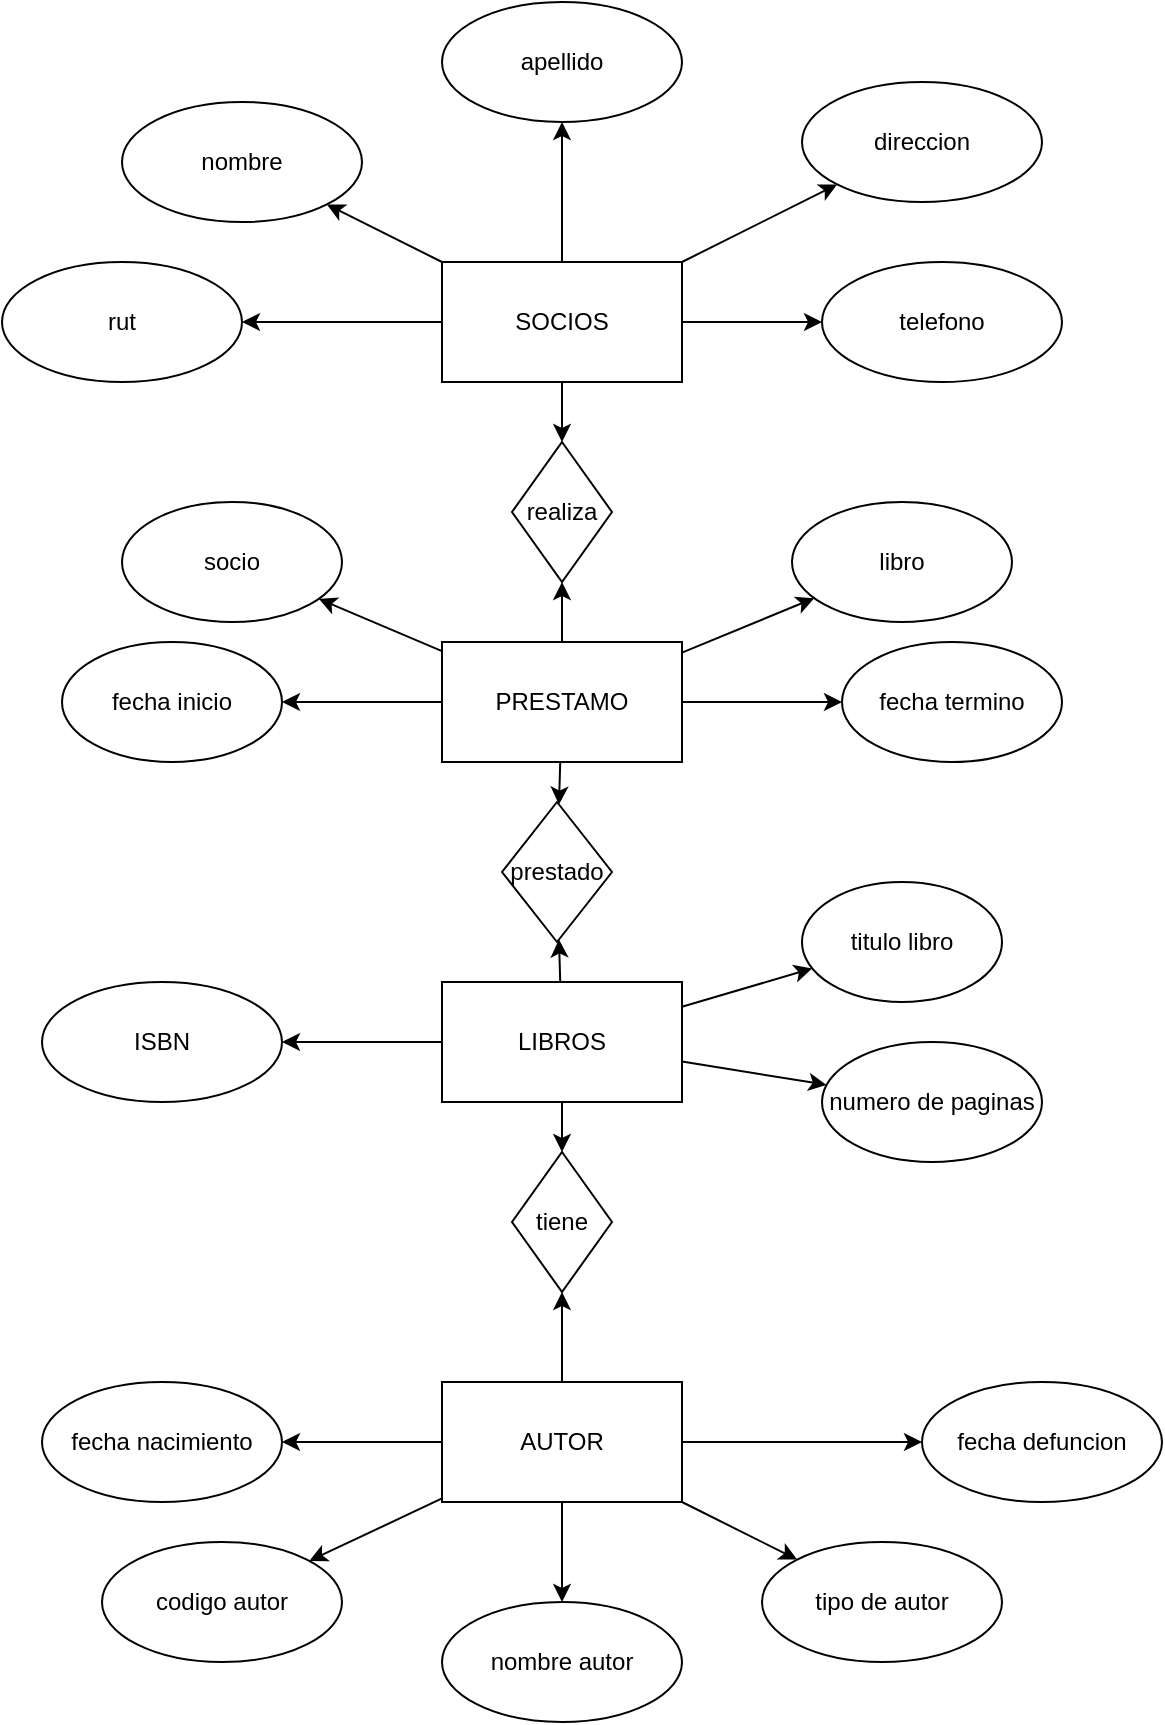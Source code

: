 <mxfile version="17.4.2" type="device" pages="3"><diagram id="T7Xjsu3F7UFDtCi2GEQd" name="modelo conceptual"><mxGraphModel dx="1695" dy="553" grid="1" gridSize="10" guides="1" tooltips="1" connect="1" arrows="1" fold="1" page="1" pageScale="1" pageWidth="827" pageHeight="1169" math="0" shadow="0"><root><mxCell id="0"/><mxCell id="1" parent="0"/><mxCell id="-8BKZUc-sNAOu_fkxCPy-3" value="" style="edgeStyle=none;rounded=0;orthogonalLoop=1;jettySize=auto;html=1;" edge="1" parent="1" source="yTPVe6y5SMdjHCq6zRwz-1" target="-8BKZUc-sNAOu_fkxCPy-2"><mxGeometry relative="1" as="geometry"/></mxCell><mxCell id="-8BKZUc-sNAOu_fkxCPy-5" value="" style="edgeStyle=none;rounded=0;orthogonalLoop=1;jettySize=auto;html=1;" edge="1" parent="1" source="yTPVe6y5SMdjHCq6zRwz-1" target="-8BKZUc-sNAOu_fkxCPy-4"><mxGeometry relative="1" as="geometry"/></mxCell><mxCell id="-8BKZUc-sNAOu_fkxCPy-7" value="" style="edgeStyle=none;rounded=0;orthogonalLoop=1;jettySize=auto;html=1;" edge="1" parent="1" source="yTPVe6y5SMdjHCq6zRwz-1" target="-8BKZUc-sNAOu_fkxCPy-6"><mxGeometry relative="1" as="geometry"/></mxCell><mxCell id="lKzlloCDygArMsBWoCZg-7" value="" style="edgeStyle=none;rounded=0;orthogonalLoop=1;jettySize=auto;html=1;" edge="1" parent="1" source="yTPVe6y5SMdjHCq6zRwz-1" target="lKzlloCDygArMsBWoCZg-4"><mxGeometry relative="1" as="geometry"/></mxCell><mxCell id="lKzlloCDygArMsBWoCZg-10" value="" style="edgeStyle=none;rounded=0;orthogonalLoop=1;jettySize=auto;html=1;" edge="1" parent="1" source="yTPVe6y5SMdjHCq6zRwz-1" target="lKzlloCDygArMsBWoCZg-8"><mxGeometry relative="1" as="geometry"/></mxCell><mxCell id="yTPVe6y5SMdjHCq6zRwz-1" value="LIBROS" style="rounded=0;whiteSpace=wrap;html=1;" vertex="1" parent="1"><mxGeometry x="-520" y="500" width="120" height="60" as="geometry"/></mxCell><mxCell id="-8BKZUc-sNAOu_fkxCPy-9" value="" style="edgeStyle=none;rounded=0;orthogonalLoop=1;jettySize=auto;html=1;" edge="1" parent="1" source="XmvnBhQe1GU-unT-oH5p-1" target="-8BKZUc-sNAOu_fkxCPy-8"><mxGeometry relative="1" as="geometry"/></mxCell><mxCell id="-8BKZUc-sNAOu_fkxCPy-11" value="" style="edgeStyle=none;rounded=0;orthogonalLoop=1;jettySize=auto;html=1;" edge="1" parent="1" source="XmvnBhQe1GU-unT-oH5p-1" target="-8BKZUc-sNAOu_fkxCPy-10"><mxGeometry relative="1" as="geometry"/></mxCell><mxCell id="-8BKZUc-sNAOu_fkxCPy-13" value="" style="edgeStyle=none;rounded=0;orthogonalLoop=1;jettySize=auto;html=1;" edge="1" parent="1" source="XmvnBhQe1GU-unT-oH5p-1" target="-8BKZUc-sNAOu_fkxCPy-12"><mxGeometry relative="1" as="geometry"/></mxCell><mxCell id="-8BKZUc-sNAOu_fkxCPy-17" value="" style="edgeStyle=none;rounded=0;orthogonalLoop=1;jettySize=auto;html=1;" edge="1" parent="1" source="XmvnBhQe1GU-unT-oH5p-1" target="-8BKZUc-sNAOu_fkxCPy-16"><mxGeometry relative="1" as="geometry"/></mxCell><mxCell id="-8BKZUc-sNAOu_fkxCPy-19" value="" style="edgeStyle=none;rounded=0;orthogonalLoop=1;jettySize=auto;html=1;" edge="1" parent="1" source="XmvnBhQe1GU-unT-oH5p-1" target="-8BKZUc-sNAOu_fkxCPy-18"><mxGeometry relative="1" as="geometry"/></mxCell><mxCell id="lKzlloCDygArMsBWoCZg-11" value="" style="edgeStyle=none;rounded=0;orthogonalLoop=1;jettySize=auto;html=1;" edge="1" parent="1" source="XmvnBhQe1GU-unT-oH5p-1" target="lKzlloCDygArMsBWoCZg-8"><mxGeometry relative="1" as="geometry"/></mxCell><mxCell id="XmvnBhQe1GU-unT-oH5p-1" value="AUTOR" style="rounded=0;whiteSpace=wrap;html=1;" vertex="1" parent="1"><mxGeometry x="-520" y="700" width="120" height="60" as="geometry"/></mxCell><mxCell id="YtvNhFjIePUiV1uk3upJ-4" value="" style="edgeStyle=none;rounded=0;orthogonalLoop=1;jettySize=auto;html=1;" edge="1" parent="1" source="XmvnBhQe1GU-unT-oH5p-2" target="YtvNhFjIePUiV1uk3upJ-3"><mxGeometry relative="1" as="geometry"/></mxCell><mxCell id="YtvNhFjIePUiV1uk3upJ-6" value="" style="edgeStyle=none;rounded=0;orthogonalLoop=1;jettySize=auto;html=1;" edge="1" parent="1" source="XmvnBhQe1GU-unT-oH5p-2" target="YtvNhFjIePUiV1uk3upJ-5"><mxGeometry relative="1" as="geometry"/></mxCell><mxCell id="YtvNhFjIePUiV1uk3upJ-8" value="" style="edgeStyle=none;rounded=0;orthogonalLoop=1;jettySize=auto;html=1;" edge="1" parent="1" source="XmvnBhQe1GU-unT-oH5p-2" target="YtvNhFjIePUiV1uk3upJ-7"><mxGeometry relative="1" as="geometry"/></mxCell><mxCell id="YtvNhFjIePUiV1uk3upJ-10" value="" style="edgeStyle=none;rounded=0;orthogonalLoop=1;jettySize=auto;html=1;" edge="1" parent="1" source="XmvnBhQe1GU-unT-oH5p-2" target="YtvNhFjIePUiV1uk3upJ-9"><mxGeometry relative="1" as="geometry"><mxPoint x="-590" y="170" as="targetPoint"/></mxGeometry></mxCell><mxCell id="YtvNhFjIePUiV1uk3upJ-12" value="" style="edgeStyle=none;rounded=0;orthogonalLoop=1;jettySize=auto;html=1;" edge="1" parent="1" source="XmvnBhQe1GU-unT-oH5p-2" target="YtvNhFjIePUiV1uk3upJ-11"><mxGeometry relative="1" as="geometry"/></mxCell><mxCell id="lKzlloCDygArMsBWoCZg-2" value="" style="edgeStyle=none;rounded=0;orthogonalLoop=1;jettySize=auto;html=1;" edge="1" parent="1" source="XmvnBhQe1GU-unT-oH5p-2" target="lKzlloCDygArMsBWoCZg-1"><mxGeometry relative="1" as="geometry"/></mxCell><mxCell id="XmvnBhQe1GU-unT-oH5p-2" value="SOCIOS" style="rounded=0;whiteSpace=wrap;html=1;" vertex="1" parent="1"><mxGeometry x="-520" y="140" width="120" height="60" as="geometry"/></mxCell><mxCell id="YtvNhFjIePUiV1uk3upJ-14" value="" style="edgeStyle=none;rounded=0;orthogonalLoop=1;jettySize=auto;html=1;" edge="1" parent="1" source="XmvnBhQe1GU-unT-oH5p-3" target="YtvNhFjIePUiV1uk3upJ-13"><mxGeometry relative="1" as="geometry"/></mxCell><mxCell id="YtvNhFjIePUiV1uk3upJ-16" value="" style="edgeStyle=none;rounded=0;orthogonalLoop=1;jettySize=auto;html=1;" edge="1" parent="1" source="XmvnBhQe1GU-unT-oH5p-3" target="YtvNhFjIePUiV1uk3upJ-15"><mxGeometry relative="1" as="geometry"/></mxCell><mxCell id="YtvNhFjIePUiV1uk3upJ-18" value="" style="edgeStyle=none;rounded=0;orthogonalLoop=1;jettySize=auto;html=1;" edge="1" parent="1" source="XmvnBhQe1GU-unT-oH5p-3" target="YtvNhFjIePUiV1uk3upJ-17"><mxGeometry relative="1" as="geometry"/></mxCell><mxCell id="YtvNhFjIePUiV1uk3upJ-20" value="" style="edgeStyle=none;rounded=0;orthogonalLoop=1;jettySize=auto;html=1;" edge="1" parent="1" source="XmvnBhQe1GU-unT-oH5p-3" target="YtvNhFjIePUiV1uk3upJ-19"><mxGeometry relative="1" as="geometry"/></mxCell><mxCell id="lKzlloCDygArMsBWoCZg-3" value="" style="edgeStyle=none;rounded=0;orthogonalLoop=1;jettySize=auto;html=1;" edge="1" parent="1" source="XmvnBhQe1GU-unT-oH5p-3" target="lKzlloCDygArMsBWoCZg-1"><mxGeometry relative="1" as="geometry"/></mxCell><mxCell id="lKzlloCDygArMsBWoCZg-5" value="" style="edgeStyle=none;rounded=0;orthogonalLoop=1;jettySize=auto;html=1;" edge="1" parent="1" source="XmvnBhQe1GU-unT-oH5p-3" target="lKzlloCDygArMsBWoCZg-4"><mxGeometry relative="1" as="geometry"/></mxCell><mxCell id="XmvnBhQe1GU-unT-oH5p-3" value="PRESTAMO" style="rounded=0;whiteSpace=wrap;html=1;strokeColor=#000000;" vertex="1" parent="1"><mxGeometry x="-520" y="330" width="120" height="60" as="geometry"/></mxCell><mxCell id="YtvNhFjIePUiV1uk3upJ-3" value="nombre" style="ellipse;whiteSpace=wrap;html=1;rounded=0;" vertex="1" parent="1"><mxGeometry x="-680" y="60" width="120" height="60" as="geometry"/></mxCell><mxCell id="YtvNhFjIePUiV1uk3upJ-5" value="apellido" style="ellipse;whiteSpace=wrap;html=1;rounded=0;" vertex="1" parent="1"><mxGeometry x="-520" y="10" width="120" height="60" as="geometry"/></mxCell><mxCell id="YtvNhFjIePUiV1uk3upJ-7" value="direccion" style="ellipse;whiteSpace=wrap;html=1;rounded=0;" vertex="1" parent="1"><mxGeometry x="-340" y="50" width="120" height="60" as="geometry"/></mxCell><mxCell id="YtvNhFjIePUiV1uk3upJ-9" value="telefono" style="ellipse;whiteSpace=wrap;html=1;rounded=0;" vertex="1" parent="1"><mxGeometry x="-330" y="140" width="120" height="60" as="geometry"/></mxCell><mxCell id="YtvNhFjIePUiV1uk3upJ-11" value="rut" style="ellipse;whiteSpace=wrap;html=1;rounded=0;" vertex="1" parent="1"><mxGeometry x="-740" y="140" width="120" height="60" as="geometry"/></mxCell><mxCell id="YtvNhFjIePUiV1uk3upJ-13" value="fecha inicio" style="ellipse;whiteSpace=wrap;html=1;strokeColor=#000000;rounded=0;" vertex="1" parent="1"><mxGeometry x="-710" y="330" width="110" height="60" as="geometry"/></mxCell><mxCell id="YtvNhFjIePUiV1uk3upJ-15" value="fecha termino" style="ellipse;whiteSpace=wrap;html=1;strokeColor=#000000;rounded=0;" vertex="1" parent="1"><mxGeometry x="-320" y="330" width="110" height="60" as="geometry"/></mxCell><mxCell id="YtvNhFjIePUiV1uk3upJ-17" value="socio" style="ellipse;whiteSpace=wrap;html=1;strokeColor=#000000;rounded=0;" vertex="1" parent="1"><mxGeometry x="-680" y="260" width="110" height="60" as="geometry"/></mxCell><mxCell id="YtvNhFjIePUiV1uk3upJ-19" value="libro" style="ellipse;whiteSpace=wrap;html=1;strokeColor=#000000;rounded=0;" vertex="1" parent="1"><mxGeometry x="-345" y="260" width="110" height="60" as="geometry"/></mxCell><mxCell id="-8BKZUc-sNAOu_fkxCPy-2" value="ISBN" style="ellipse;whiteSpace=wrap;html=1;rounded=0;" vertex="1" parent="1"><mxGeometry x="-720" y="500" width="120" height="60" as="geometry"/></mxCell><mxCell id="-8BKZUc-sNAOu_fkxCPy-4" value="titulo libro" style="ellipse;whiteSpace=wrap;html=1;rounded=0;" vertex="1" parent="1"><mxGeometry x="-340" y="450" width="100" height="60" as="geometry"/></mxCell><mxCell id="-8BKZUc-sNAOu_fkxCPy-6" value="numero de paginas" style="ellipse;whiteSpace=wrap;html=1;rounded=0;" vertex="1" parent="1"><mxGeometry x="-330" y="530" width="110" height="60" as="geometry"/></mxCell><mxCell id="-8BKZUc-sNAOu_fkxCPy-8" value="nombre autor" style="ellipse;whiteSpace=wrap;html=1;rounded=0;" vertex="1" parent="1"><mxGeometry x="-520" y="810" width="120" height="60" as="geometry"/></mxCell><mxCell id="-8BKZUc-sNAOu_fkxCPy-10" value="tipo de autor" style="ellipse;whiteSpace=wrap;html=1;rounded=0;" vertex="1" parent="1"><mxGeometry x="-360" y="780" width="120" height="60" as="geometry"/></mxCell><mxCell id="-8BKZUc-sNAOu_fkxCPy-12" value="codigo autor" style="ellipse;whiteSpace=wrap;html=1;rounded=0;" vertex="1" parent="1"><mxGeometry x="-690" y="780" width="120" height="60" as="geometry"/></mxCell><mxCell id="-8BKZUc-sNAOu_fkxCPy-16" value="fecha nacimiento" style="ellipse;whiteSpace=wrap;html=1;rounded=0;" vertex="1" parent="1"><mxGeometry x="-720" y="700" width="120" height="60" as="geometry"/></mxCell><mxCell id="-8BKZUc-sNAOu_fkxCPy-18" value="fecha defuncion" style="ellipse;whiteSpace=wrap;html=1;rounded=0;" vertex="1" parent="1"><mxGeometry x="-280" y="700" width="120" height="60" as="geometry"/></mxCell><mxCell id="lKzlloCDygArMsBWoCZg-1" value="realiza" style="rhombus;whiteSpace=wrap;html=1;rounded=0;" vertex="1" parent="1"><mxGeometry x="-485" y="230" width="50" height="70" as="geometry"/></mxCell><mxCell id="lKzlloCDygArMsBWoCZg-4" value="prestado" style="rhombus;whiteSpace=wrap;html=1;rounded=0;" vertex="1" parent="1"><mxGeometry x="-490" y="410" width="55" height="70" as="geometry"/></mxCell><mxCell id="lKzlloCDygArMsBWoCZg-6" style="edgeStyle=none;rounded=0;orthogonalLoop=1;jettySize=auto;html=1;exitX=0.5;exitY=1;exitDx=0;exitDy=0;" edge="1" parent="1" source="lKzlloCDygArMsBWoCZg-4" target="lKzlloCDygArMsBWoCZg-4"><mxGeometry relative="1" as="geometry"/></mxCell><mxCell id="lKzlloCDygArMsBWoCZg-8" value="tiene" style="rhombus;whiteSpace=wrap;html=1;rounded=0;" vertex="1" parent="1"><mxGeometry x="-485" y="585" width="50" height="70" as="geometry"/></mxCell></root></mxGraphModel></diagram><diagram id="9dtwWOnlzZoluHI4RsoI" name="modelo logico"><mxGraphModel dx="868" dy="553" grid="1" gridSize="10" guides="1" tooltips="1" connect="1" arrows="1" fold="1" page="1" pageScale="1" pageWidth="827" pageHeight="1169" math="0" shadow="0"><root><mxCell id="0"/><mxCell id="1" parent="0"/><mxCell id="YXzzHKj6rHUp6HfbpuKc-59" value="SOCIOS" style="swimlane;fontStyle=0;childLayout=stackLayout;horizontal=1;startSize=26;horizontalStack=0;resizeParent=1;resizeParentMax=0;resizeLast=0;collapsible=1;marginBottom=0;align=center;fontSize=14;strokeColor=#000000;" vertex="1" parent="1"><mxGeometry x="40" y="40" width="160" height="164" as="geometry"><mxRectangle x="40" y="40" width="90" height="26" as="alternateBounds"/></mxGeometry></mxCell><mxCell id="YXzzHKj6rHUp6HfbpuKc-60" value="RUT (PK)" style="text;strokeColor=none;fillColor=none;spacingLeft=4;spacingRight=4;overflow=hidden;rotatable=0;points=[[0,0.5],[1,0.5]];portConstraint=eastwest;fontSize=12;" vertex="1" parent="YXzzHKj6rHUp6HfbpuKc-59"><mxGeometry y="26" width="160" height="30" as="geometry"/></mxCell><mxCell id="YXzzHKj6rHUp6HfbpuKc-61" value="NOMBRE" style="text;strokeColor=none;fillColor=none;spacingLeft=4;spacingRight=4;overflow=hidden;rotatable=0;points=[[0,0.5],[1,0.5]];portConstraint=eastwest;fontSize=12;" vertex="1" parent="YXzzHKj6rHUp6HfbpuKc-59"><mxGeometry y="56" width="160" height="30" as="geometry"/></mxCell><mxCell id="YXzzHKj6rHUp6HfbpuKc-62" value="APELLIDO" style="text;strokeColor=none;fillColor=none;spacingLeft=4;spacingRight=4;overflow=hidden;rotatable=0;points=[[0,0.5],[1,0.5]];portConstraint=eastwest;fontSize=12;" vertex="1" parent="YXzzHKj6rHUp6HfbpuKc-59"><mxGeometry y="86" width="160" height="26" as="geometry"/></mxCell><mxCell id="YXzzHKj6rHUp6HfbpuKc-82" value="DIRECCION" style="text;strokeColor=none;fillColor=none;spacingLeft=4;spacingRight=4;overflow=hidden;rotatable=0;points=[[0,0.5],[1,0.5]];portConstraint=eastwest;fontSize=12;" vertex="1" parent="YXzzHKj6rHUp6HfbpuKc-59"><mxGeometry y="112" width="160" height="26" as="geometry"/></mxCell><mxCell id="YXzzHKj6rHUp6HfbpuKc-83" value="TELEFONO" style="text;strokeColor=none;fillColor=none;spacingLeft=4;spacingRight=4;overflow=hidden;rotatable=0;points=[[0,0.5],[1,0.5]];portConstraint=eastwest;fontSize=12;" vertex="1" parent="YXzzHKj6rHUp6HfbpuKc-59"><mxGeometry y="138" width="160" height="26" as="geometry"/></mxCell><mxCell id="YXzzHKj6rHUp6HfbpuKc-63" value="PRESTAMO" style="swimlane;fontStyle=0;childLayout=stackLayout;horizontal=1;startSize=26;horizontalStack=0;resizeParent=1;resizeParentMax=0;resizeLast=0;collapsible=1;marginBottom=0;align=center;fontSize=14;strokeColor=#000000;" vertex="1" parent="1"><mxGeometry x="280" y="40" width="160" height="146" as="geometry"/></mxCell><mxCell id="YXzzHKj6rHUp6HfbpuKc-64" value="ID_SOCIO (FK)" style="text;strokeColor=none;fillColor=none;spacingLeft=4;spacingRight=4;overflow=hidden;rotatable=0;points=[[0,0.5],[1,0.5]];portConstraint=eastwest;fontSize=12;" vertex="1" parent="YXzzHKj6rHUp6HfbpuKc-63"><mxGeometry y="26" width="160" height="30" as="geometry"/></mxCell><mxCell id="YXzzHKj6rHUp6HfbpuKc-65" value="ID_LIBRO(FK)" style="text;strokeColor=none;fillColor=none;spacingLeft=4;spacingRight=4;overflow=hidden;rotatable=0;points=[[0,0.5],[1,0.5]];portConstraint=eastwest;fontSize=12;" vertex="1" parent="YXzzHKj6rHUp6HfbpuKc-63"><mxGeometry y="56" width="160" height="30" as="geometry"/></mxCell><mxCell id="YXzzHKj6rHUp6HfbpuKc-66" value="FECHA INICIO" style="text;strokeColor=none;fillColor=none;spacingLeft=4;spacingRight=4;overflow=hidden;rotatable=0;points=[[0,0.5],[1,0.5]];portConstraint=eastwest;fontSize=12;" vertex="1" parent="YXzzHKj6rHUp6HfbpuKc-63"><mxGeometry y="86" width="160" height="30" as="geometry"/></mxCell><mxCell id="pg4EInoesgvso0zEfzEW-1" value="FECHA  DEVOLUCION" style="text;strokeColor=none;fillColor=none;spacingLeft=4;spacingRight=4;overflow=hidden;rotatable=0;points=[[0,0.5],[1,0.5]];portConstraint=eastwest;fontSize=12;" vertex="1" parent="YXzzHKj6rHUp6HfbpuKc-63"><mxGeometry y="116" width="160" height="30" as="geometry"/></mxCell><mxCell id="YXzzHKj6rHUp6HfbpuKc-67" value="LIBROS" style="swimlane;fontStyle=0;childLayout=stackLayout;horizontal=1;startSize=26;horizontalStack=0;resizeParent=1;resizeParentMax=0;resizeLast=0;collapsible=1;marginBottom=0;align=center;fontSize=14;strokeColor=#000000;" vertex="1" parent="1"><mxGeometry x="520" y="40" width="160" height="116" as="geometry"/></mxCell><mxCell id="YXzzHKj6rHUp6HfbpuKc-68" value="ISBN (PK)" style="text;strokeColor=none;fillColor=none;spacingLeft=4;spacingRight=4;overflow=hidden;rotatable=0;points=[[0,0.5],[1,0.5]];portConstraint=eastwest;fontSize=12;" vertex="1" parent="YXzzHKj6rHUp6HfbpuKc-67"><mxGeometry y="26" width="160" height="30" as="geometry"/></mxCell><mxCell id="YXzzHKj6rHUp6HfbpuKc-69" value="TITULO" style="text;strokeColor=none;fillColor=none;spacingLeft=4;spacingRight=4;overflow=hidden;rotatable=0;points=[[0,0.5],[1,0.5]];portConstraint=eastwest;fontSize=12;" vertex="1" parent="YXzzHKj6rHUp6HfbpuKc-67"><mxGeometry y="56" width="160" height="30" as="geometry"/></mxCell><mxCell id="YXzzHKj6rHUp6HfbpuKc-70" value="NUMERO_PAGINA" style="text;strokeColor=none;fillColor=none;spacingLeft=4;spacingRight=4;overflow=hidden;rotatable=0;points=[[0,0.5],[1,0.5]];portConstraint=eastwest;fontSize=12;" vertex="1" parent="YXzzHKj6rHUp6HfbpuKc-67"><mxGeometry y="86" width="160" height="30" as="geometry"/></mxCell><mxCell id="YXzzHKj6rHUp6HfbpuKc-71" value="AUTORIA" style="swimlane;fontStyle=0;childLayout=stackLayout;horizontal=1;startSize=26;horizontalStack=0;resizeParent=1;resizeParentMax=0;resizeLast=0;collapsible=1;marginBottom=0;align=center;fontSize=14;strokeColor=#000000;" vertex="1" parent="1"><mxGeometry x="160" y="280" width="160" height="86" as="geometry"/></mxCell><mxCell id="YXzzHKj6rHUp6HfbpuKc-73" value="Item 2" style="text;strokeColor=none;fillColor=none;spacingLeft=4;spacingRight=4;overflow=hidden;rotatable=0;points=[[0,0.5],[1,0.5]];portConstraint=eastwest;fontSize=12;" vertex="1" parent="YXzzHKj6rHUp6HfbpuKc-71"><mxGeometry y="26" width="160" height="30" as="geometry"/></mxCell><mxCell id="YXzzHKj6rHUp6HfbpuKc-74" value="Item 3" style="text;strokeColor=none;fillColor=none;spacingLeft=4;spacingRight=4;overflow=hidden;rotatable=0;points=[[0,0.5],[1,0.5]];portConstraint=eastwest;fontSize=12;" vertex="1" parent="YXzzHKj6rHUp6HfbpuKc-71"><mxGeometry y="56" width="160" height="30" as="geometry"/></mxCell><mxCell id="YXzzHKj6rHUp6HfbpuKc-75" value="AUTOR" style="swimlane;fontStyle=0;childLayout=stackLayout;horizontal=1;startSize=26;horizontalStack=0;resizeParent=1;resizeParentMax=0;resizeLast=0;collapsible=1;marginBottom=0;align=center;fontSize=14;strokeColor=#000000;" vertex="1" parent="1"><mxGeometry x="400" y="280" width="160" height="116" as="geometry"/></mxCell><mxCell id="YXzzHKj6rHUp6HfbpuKc-76" value="Item 1" style="text;strokeColor=none;fillColor=none;spacingLeft=4;spacingRight=4;overflow=hidden;rotatable=0;points=[[0,0.5],[1,0.5]];portConstraint=eastwest;fontSize=12;" vertex="1" parent="YXzzHKj6rHUp6HfbpuKc-75"><mxGeometry y="26" width="160" height="30" as="geometry"/></mxCell><mxCell id="YXzzHKj6rHUp6HfbpuKc-77" value="Item 2" style="text;strokeColor=none;fillColor=none;spacingLeft=4;spacingRight=4;overflow=hidden;rotatable=0;points=[[0,0.5],[1,0.5]];portConstraint=eastwest;fontSize=12;" vertex="1" parent="YXzzHKj6rHUp6HfbpuKc-75"><mxGeometry y="56" width="160" height="30" as="geometry"/></mxCell><mxCell id="YXzzHKj6rHUp6HfbpuKc-78" value="Item 3" style="text;strokeColor=none;fillColor=none;spacingLeft=4;spacingRight=4;overflow=hidden;rotatable=0;points=[[0,0.5],[1,0.5]];portConstraint=eastwest;fontSize=12;" vertex="1" parent="YXzzHKj6rHUp6HfbpuKc-75"><mxGeometry y="86" width="160" height="30" as="geometry"/></mxCell><mxCell id="YXzzHKj6rHUp6HfbpuKc-79" value="" style="edgeStyle=none;rounded=0;orthogonalLoop=1;jettySize=auto;html=1;entryX=0;entryY=0.5;entryDx=0;entryDy=0;" edge="1" parent="1" source="YXzzHKj6rHUp6HfbpuKc-61" target="YXzzHKj6rHUp6HfbpuKc-65"><mxGeometry relative="1" as="geometry"/></mxCell><mxCell id="YXzzHKj6rHUp6HfbpuKc-80" value="" style="edgeStyle=none;rounded=0;orthogonalLoop=1;jettySize=auto;html=1;entryX=0;entryY=0.5;entryDx=0;entryDy=0;" edge="1" parent="1" source="YXzzHKj6rHUp6HfbpuKc-65" target="YXzzHKj6rHUp6HfbpuKc-69"><mxGeometry relative="1" as="geometry"/></mxCell></root></mxGraphModel></diagram><diagram id="9SdZBm6Fa2duAqCfYJua" name="modelo conceptual"><mxGraphModel dx="868" dy="553" grid="1" gridSize="10" guides="1" tooltips="1" connect="1" arrows="1" fold="1" page="1" pageScale="1" pageWidth="827" pageHeight="1169" math="0" shadow="0"><root><mxCell id="0"/><mxCell id="1" parent="0"/></root></mxGraphModel></diagram></mxfile>